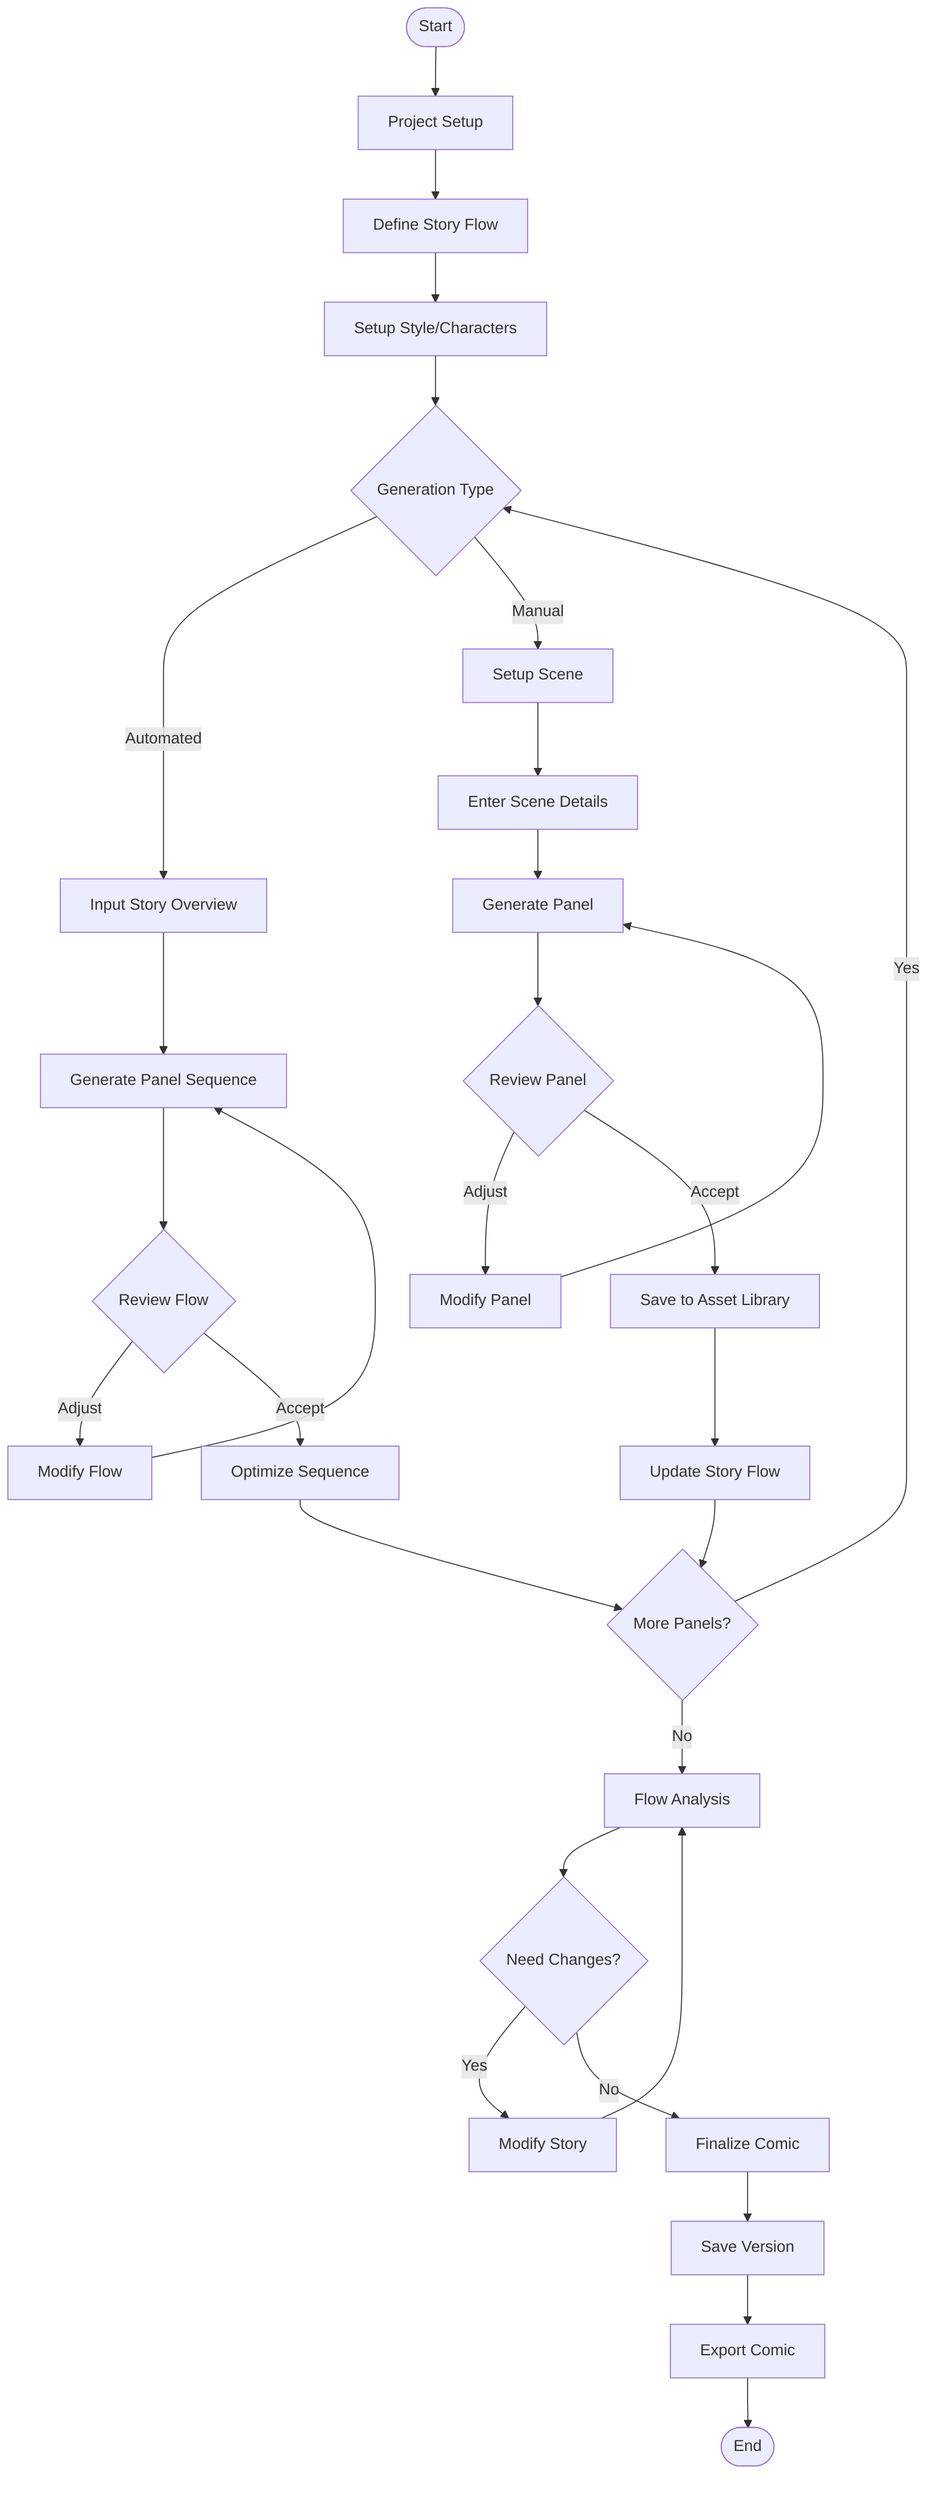 flowchart TD
    Start([Start]) --> ProjectSetup[Project Setup]
    ProjectSetup --> StoryFlow[Define Story Flow]
    StoryFlow --> StyleSetup[Setup Style/Characters]
    
    StyleSetup --> GenType{Generation Type}
    GenType -->|Automated| StoryInput[Input Story Overview]
    GenType -->|Manual| SceneSetup[Setup Scene]
    
    StoryInput --> AutoGenerate[Generate Panel Sequence]
    AutoGenerate --> FlowReview{Review Flow}
    FlowReview -->|Adjust| ModifyFlow[Modify Flow]
    FlowReview -->|Accept| OptimizeSeq[Optimize Sequence]
    ModifyFlow --> AutoGenerate
    
    SceneSetup --> InputDetails[Enter Scene Details]
    InputDetails --> Generate[Generate Panel]
    Generate --> Review{Review Panel}
    
    Review -->|Adjust| ModifyPanel[Modify Panel]
    Review -->|Accept| SaveAsset[Save to Asset Library]
    ModifyPanel --> Generate
    
    SaveAsset --> UpdateFlow[Update Story Flow]
    UpdateFlow --> MorePanels{More Panels?}
    OptimizeSeq --> MorePanels
    
    MorePanels -->|Yes| GenType
    MorePanels -->|No| FinalReview[Flow Analysis]
    
    FinalReview --> Adjustments{Need Changes?}
    Adjustments -->|Yes| ModifyStory[Modify Story]
    Adjustments -->|No| Finalize[Finalize Comic]
    
    ModifyStory --> FinalReview
    Finalize --> SaveVersion[Save Version]
    SaveVersion --> Export[Export Comic]
    Export --> End([End])